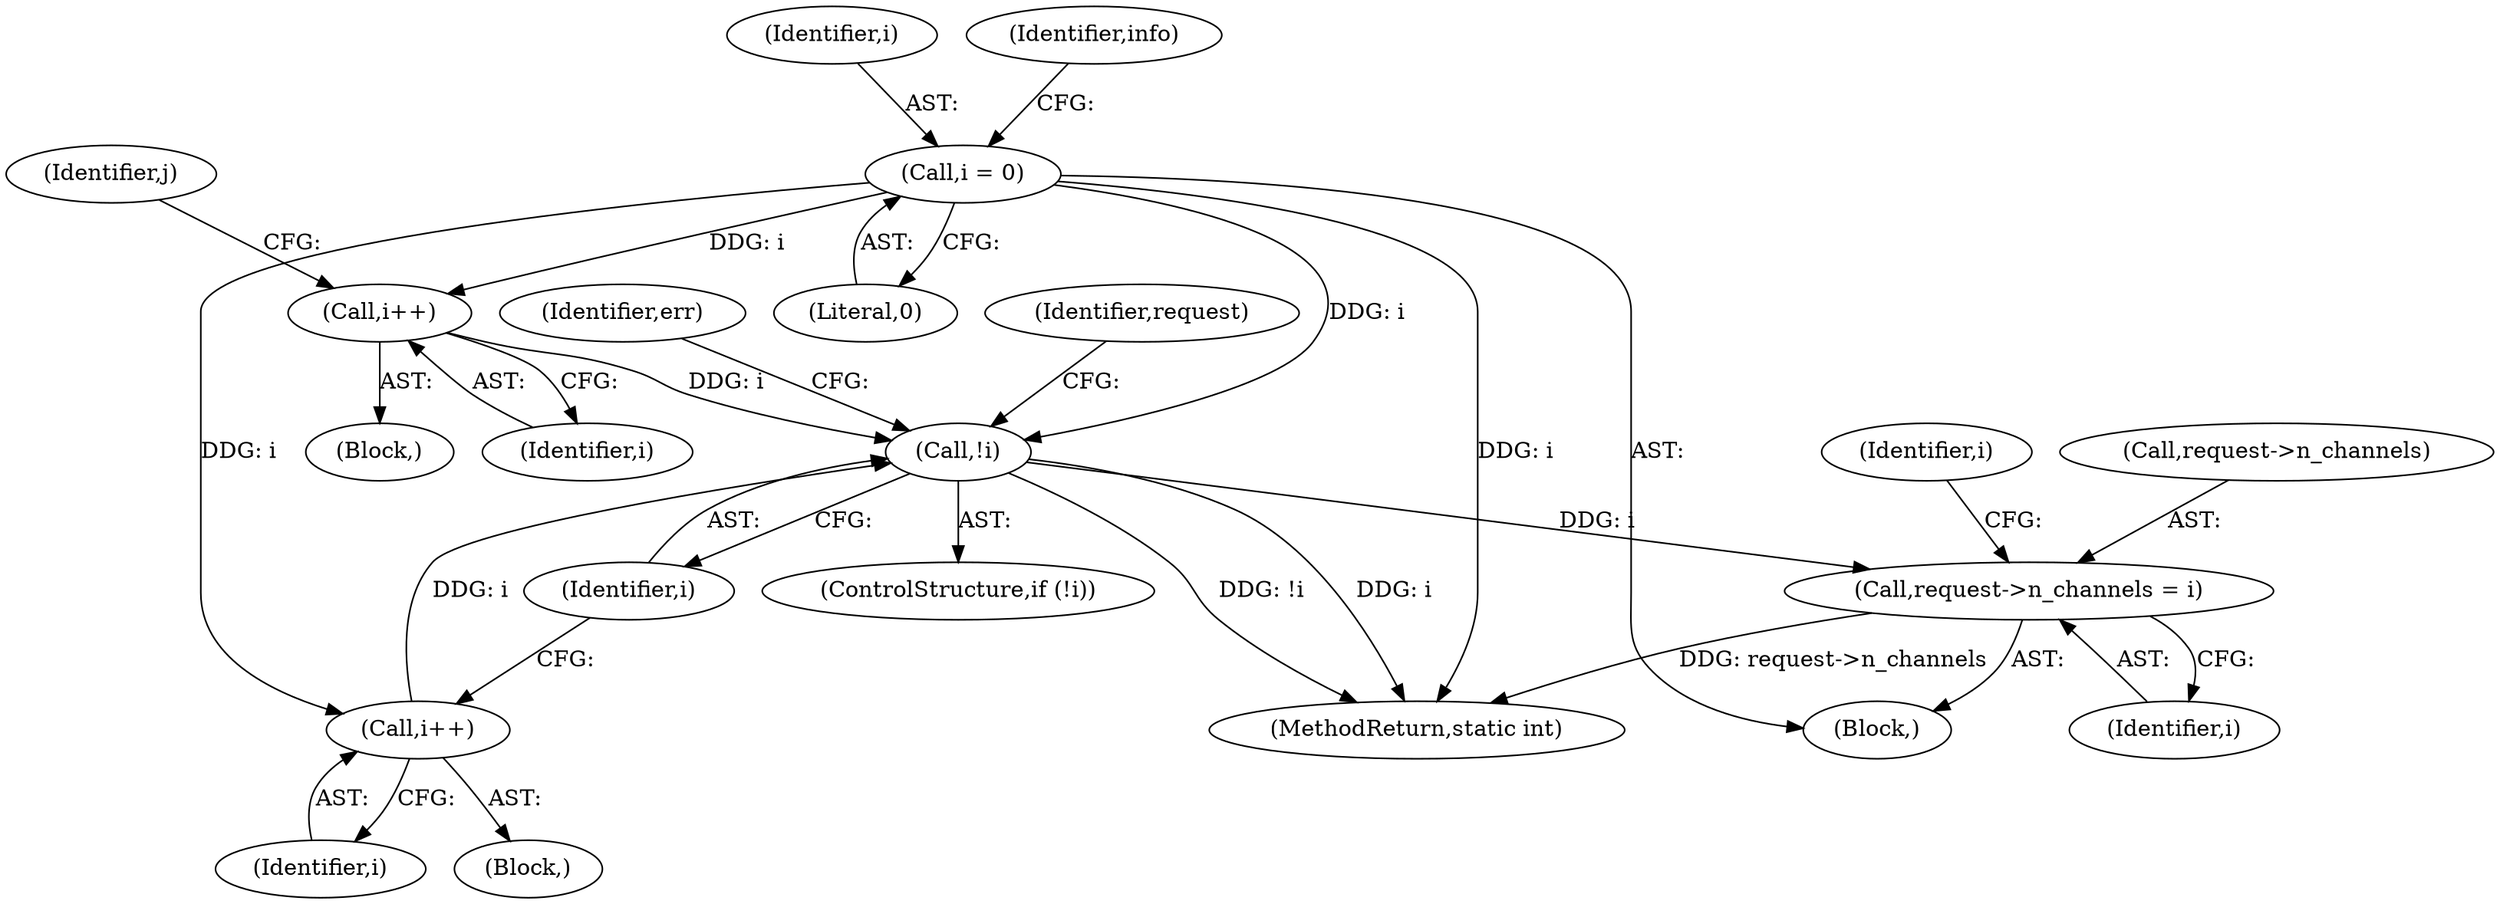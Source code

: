 digraph "0_linux_208c72f4fe44fe09577e7975ba0e7fa0278f3d03_0@pointer" {
"1000462" [label="(Call,request->n_channels = i)"];
"1000454" [label="(Call,!i)"];
"1000451" [label="(Call,i++)"];
"1000344" [label="(Call,i = 0)"];
"1000385" [label="(Call,i++)"];
"1000385" [label="(Call,i++)"];
"1000464" [label="(Identifier,request)"];
"1000462" [label="(Call,request->n_channels = i)"];
"1000345" [label="(Identifier,i)"];
"1000422" [label="(Identifier,j)"];
"1000386" [label="(Identifier,i)"];
"1000458" [label="(Identifier,err)"];
"1000466" [label="(Identifier,i)"];
"1000453" [label="(ControlStructure,if (!i))"];
"1000468" [label="(Identifier,i)"];
"1000354" [label="(Block,)"];
"1000346" [label="(Literal,0)"];
"1000452" [label="(Identifier,i)"];
"1000344" [label="(Call,i = 0)"];
"1000106" [label="(Block,)"];
"1000451" [label="(Call,i++)"];
"1000423" [label="(Block,)"];
"1000350" [label="(Identifier,info)"];
"1000454" [label="(Call,!i)"];
"1000463" [label="(Call,request->n_channels)"];
"1000598" [label="(MethodReturn,static int)"];
"1000455" [label="(Identifier,i)"];
"1000462" -> "1000106"  [label="AST: "];
"1000462" -> "1000466"  [label="CFG: "];
"1000463" -> "1000462"  [label="AST: "];
"1000466" -> "1000462"  [label="AST: "];
"1000468" -> "1000462"  [label="CFG: "];
"1000462" -> "1000598"  [label="DDG: request->n_channels"];
"1000454" -> "1000462"  [label="DDG: i"];
"1000454" -> "1000453"  [label="AST: "];
"1000454" -> "1000455"  [label="CFG: "];
"1000455" -> "1000454"  [label="AST: "];
"1000458" -> "1000454"  [label="CFG: "];
"1000464" -> "1000454"  [label="CFG: "];
"1000454" -> "1000598"  [label="DDG: i"];
"1000454" -> "1000598"  [label="DDG: !i"];
"1000451" -> "1000454"  [label="DDG: i"];
"1000385" -> "1000454"  [label="DDG: i"];
"1000344" -> "1000454"  [label="DDG: i"];
"1000451" -> "1000423"  [label="AST: "];
"1000451" -> "1000452"  [label="CFG: "];
"1000452" -> "1000451"  [label="AST: "];
"1000422" -> "1000451"  [label="CFG: "];
"1000344" -> "1000451"  [label="DDG: i"];
"1000344" -> "1000106"  [label="AST: "];
"1000344" -> "1000346"  [label="CFG: "];
"1000345" -> "1000344"  [label="AST: "];
"1000346" -> "1000344"  [label="AST: "];
"1000350" -> "1000344"  [label="CFG: "];
"1000344" -> "1000598"  [label="DDG: i"];
"1000344" -> "1000385"  [label="DDG: i"];
"1000385" -> "1000354"  [label="AST: "];
"1000385" -> "1000386"  [label="CFG: "];
"1000386" -> "1000385"  [label="AST: "];
"1000455" -> "1000385"  [label="CFG: "];
}
